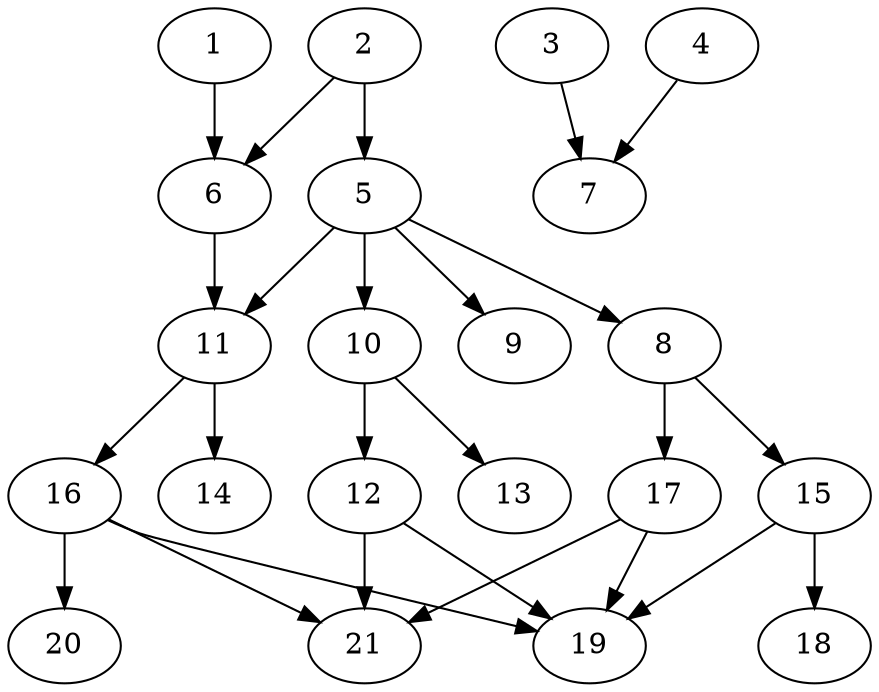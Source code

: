 // DAG (tier=2-normal, mode=data, n=21, ccr=0.401, fat=0.646, density=0.585, regular=0.539, jump=0.155, mindata=2097152, maxdata=16777216)
// DAG automatically generated by daggen at Sun Aug 24 16:33:34 2025
// /home/ermia/Project/Environments/daggen/bin/daggen --dot --ccr 0.401 --fat 0.646 --regular 0.539 --density 0.585 --jump 0.155 --mindata 2097152 --maxdata 16777216 -n 21 
digraph G {
  1 [size="14366166670250340", alpha="0.03", expect_size="7183083335125170"]
  1 -> 6 [size ="1119255063953408"]
  2 [size="751863093503459328000", alpha="0.07", expect_size="375931546751729664000"]
  2 -> 5 [size ="661478650675200"]
  2 -> 6 [size ="661478650675200"]
  3 [size="431766081754783296", alpha="0.13", expect_size="215883040877391648"]
  3 -> 7 [size ="764901807095808"]
  4 [size="232857184420273061888", alpha="0.11", expect_size="116428592210136530944"]
  4 -> 7 [size ="302795731238912"]
  5 [size="1201205862322074025984", alpha="0.11", expect_size="600602931161037012992"]
  5 -> 8 [size ="903999691685888"]
  5 -> 9 [size ="903999691685888"]
  5 -> 10 [size ="903999691685888"]
  5 -> 11 [size ="903999691685888"]
  6 [size="134782232026134085632", alpha="0.01", expect_size="67391116013067042816"]
  6 -> 11 [size ="210302813601792"]
  7 [size="2431046544776163753984", alpha="0.16", expect_size="1215523272388081876992"]
  8 [size="1413616261308350464000", alpha="0.06", expect_size="706808130654175232000"]
  8 -> 15 [size ="1007653014732800"]
  8 -> 17 [size ="1007653014732800"]
  9 [size="2109760094601216000000", alpha="0.04", expect_size="1054880047300608000000"]
  10 [size="1836012007566751039488", alpha="0.04", expect_size="918006003783375519744"]
  10 -> 12 [size ="1199518632640512"]
  10 -> 13 [size ="1199518632640512"]
  11 [size="17068597914305996", alpha="0.00", expect_size="8534298957152998"]
  11 -> 14 [size ="1341729403830272"]
  11 -> 16 [size ="1341729403830272"]
  12 [size="284848394345365312", alpha="0.14", expect_size="142424197172682656"]
  12 -> 19 [size ="134351979282432"]
  12 -> 21 [size ="134351979282432"]
  13 [size="5439749227382038528", alpha="0.02", expect_size="2719874613691019264"]
  14 [size="3693169344461668352000", alpha="0.14", expect_size="1846584672230834176000"]
  15 [size="104877830110543584", alpha="0.14", expect_size="52438915055271792"]
  15 -> 18 [size ="89643693375488"]
  15 -> 19 [size ="89643693375488"]
  16 [size="6175197418177369088", alpha="0.14", expect_size="3087598709088684544"]
  16 -> 19 [size ="2187395839557632"]
  16 -> 20 [size ="2187395839557632"]
  16 -> 21 [size ="2187395839557632"]
  17 [size="15245360070815538", alpha="0.01", expect_size="7622680035407769"]
  17 -> 19 [size ="467590707150848"]
  17 -> 21 [size ="467590707150848"]
  18 [size="3808070697409627", alpha="0.17", expect_size="1904035348704813"]
  19 [size="736347194263524736", alpha="0.14", expect_size="368173597131762368"]
  20 [size="3421914920307606421504", alpha="0.15", expect_size="1710957460153803210752"]
  21 [size="1111174152944782848", alpha="0.06", expect_size="555587076472391424"]
}